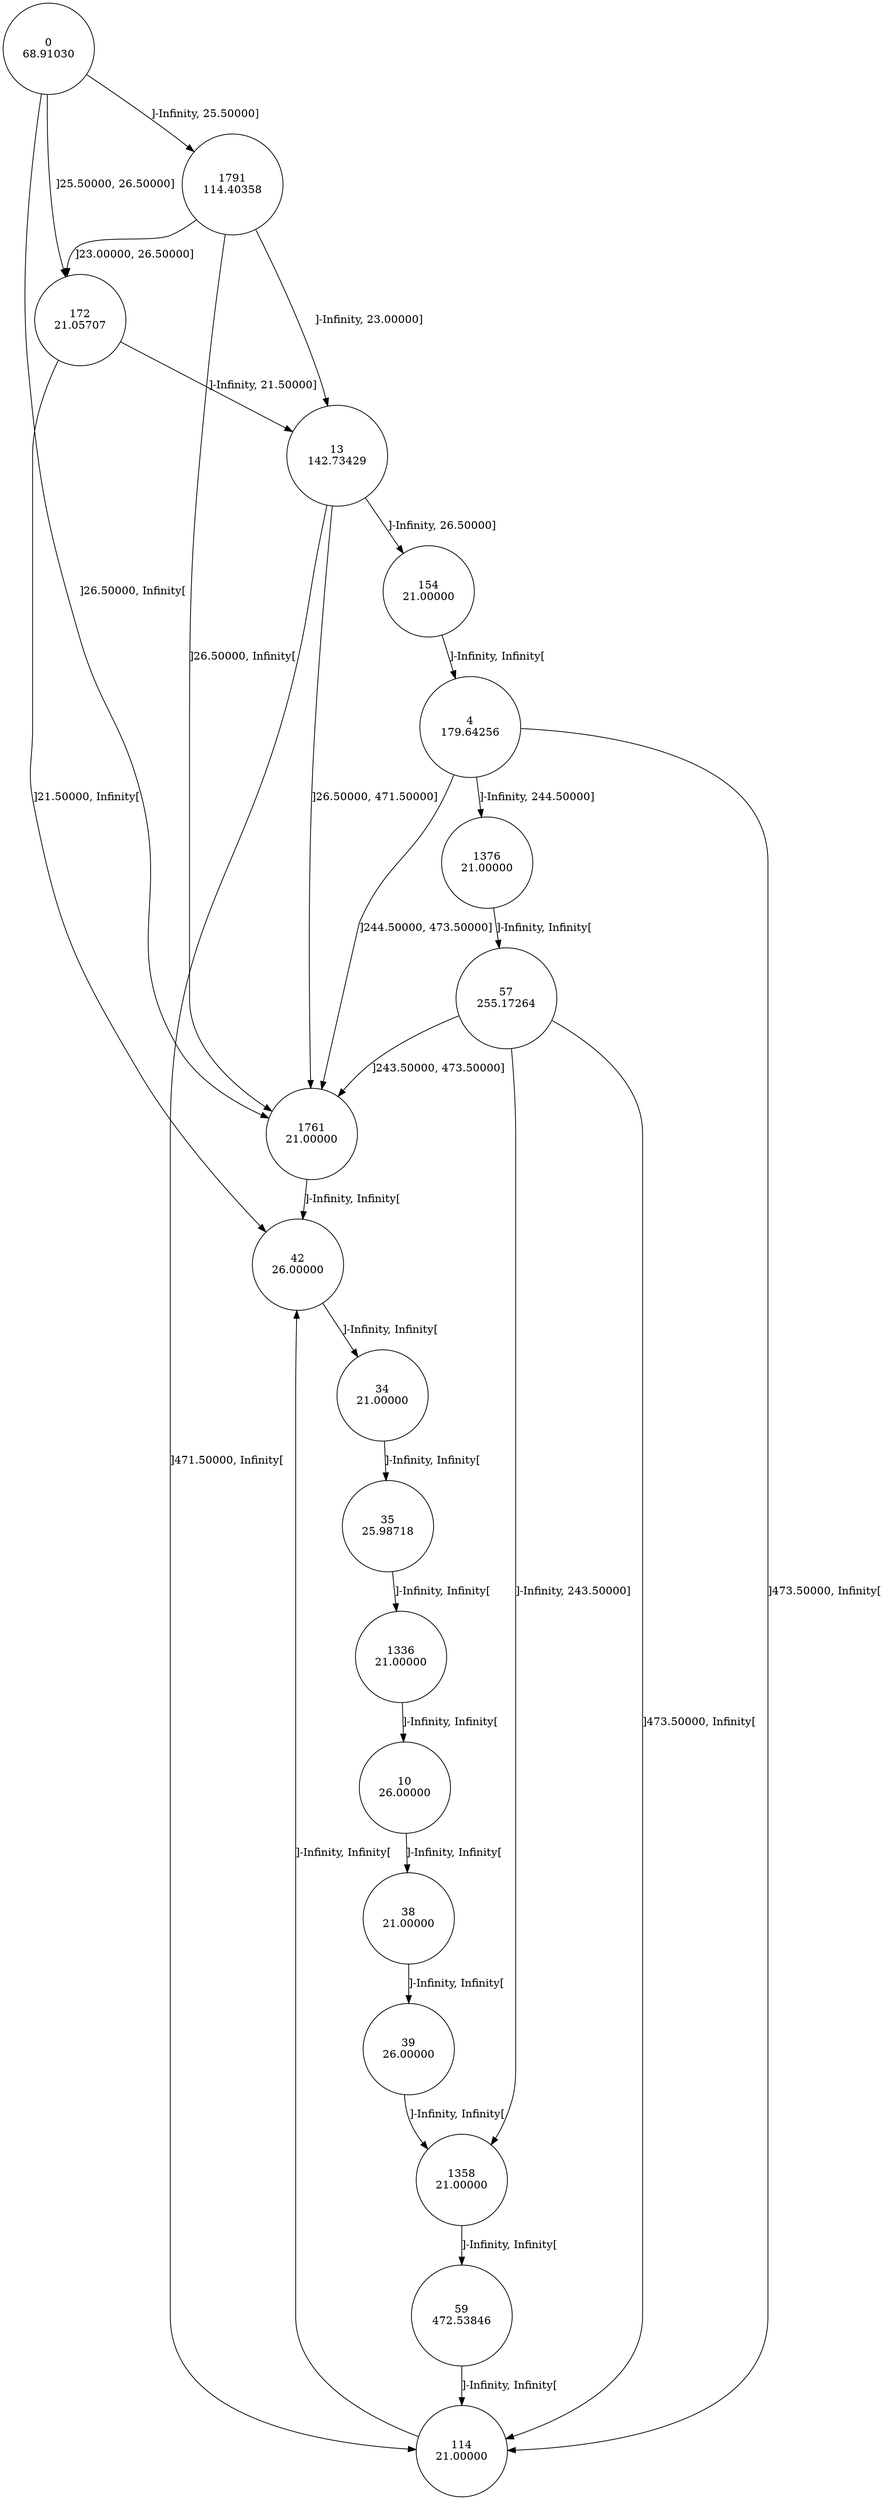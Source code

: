 digraph DFA {
0 [shape=circle, label="0\n68.91030"];
	0 -> 1791 [label="]-Infinity, 25.50000]"];
	0 -> 172 [label="]25.50000, 26.50000]"];
	0 -> 1761 [label="]26.50000, Infinity["];
1761 [shape=circle, label="1761\n21.00000"];
	1761 -> 42 [label="]-Infinity, Infinity["];
42 [shape=circle, label="42\n26.00000"];
	42 -> 34 [label="]-Infinity, Infinity["];
34 [shape=circle, label="34\n21.00000"];
	34 -> 35 [label="]-Infinity, Infinity["];
35 [shape=circle, label="35\n25.98718"];
	35 -> 1336 [label="]-Infinity, Infinity["];
1336 [shape=circle, label="1336\n21.00000"];
	1336 -> 10 [label="]-Infinity, Infinity["];
10 [shape=circle, label="10\n26.00000"];
	10 -> 38 [label="]-Infinity, Infinity["];
38 [shape=circle, label="38\n21.00000"];
	38 -> 39 [label="]-Infinity, Infinity["];
39 [shape=circle, label="39\n26.00000"];
	39 -> 1358 [label="]-Infinity, Infinity["];
1358 [shape=circle, label="1358\n21.00000"];
	1358 -> 59 [label="]-Infinity, Infinity["];
59 [shape=circle, label="59\n472.53846"];
	59 -> 114 [label="]-Infinity, Infinity["];
114 [shape=circle, label="114\n21.00000"];
	114 -> 42 [label="]-Infinity, Infinity["];
172 [shape=circle, label="172\n21.05707"];
	172 -> 13 [label="]-Infinity, 21.50000]"];
	172 -> 42 [label="]21.50000, Infinity["];
13 [shape=circle, label="13\n142.73429"];
	13 -> 154 [label="]-Infinity, 26.50000]"];
	13 -> 1761 [label="]26.50000, 471.50000]"];
	13 -> 114 [label="]471.50000, Infinity["];
154 [shape=circle, label="154\n21.00000"];
	154 -> 4 [label="]-Infinity, Infinity["];
4 [shape=circle, label="4\n179.64256"];
	4 -> 1376 [label="]-Infinity, 244.50000]"];
	4 -> 1761 [label="]244.50000, 473.50000]"];
	4 -> 114 [label="]473.50000, Infinity["];
1376 [shape=circle, label="1376\n21.00000"];
	1376 -> 57 [label="]-Infinity, Infinity["];
57 [shape=circle, label="57\n255.17264"];
	57 -> 1358 [label="]-Infinity, 243.50000]"];
	57 -> 1761 [label="]243.50000, 473.50000]"];
	57 -> 114 [label="]473.50000, Infinity["];
1791 [shape=circle, label="1791\n114.40358"];
	1791 -> 13 [label="]-Infinity, 23.00000]"];
	1791 -> 172 [label="]23.00000, 26.50000]"];
	1791 -> 1761 [label="]26.50000, Infinity["];
}
